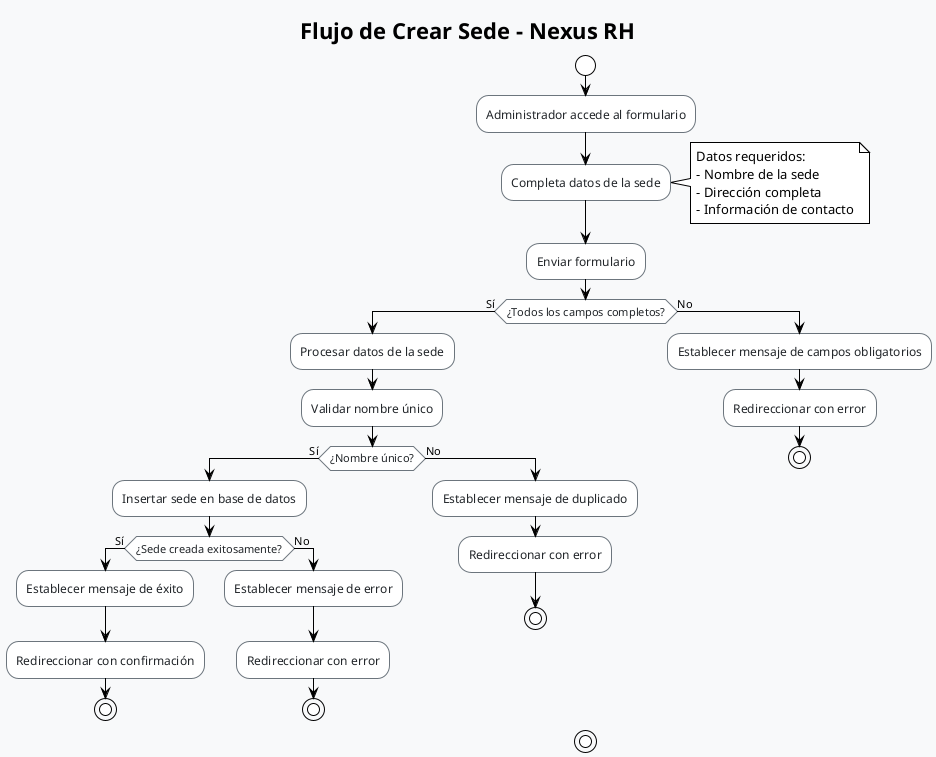 @startuml "Nexus RH - Flujo de Crear Sede"
!theme plain
skinparam backgroundColor #F8F9FA
skinparam activity {
    BackgroundColor #FFFFFF
    BorderColor #6c757d
    FontColor #212529
}
skinparam diamond {
    BackgroundColor #FFF3CD
    BorderColor #FFC107
    FontColor #856404
}
skinparam start {
    BackgroundColor #D4EDDA
    BorderColor #28A745
    FontColor #155724
}
skinparam stop {
    BackgroundColor #F8D7DA
    BorderColor #DC3545
    FontColor #721C24
}

title "Flujo de Crear Sede - Nexus RH"

start

:Administrador accede al formulario;

:Completa datos de la sede;

note right
Datos requeridos:
- Nombre de la sede
- Dirección completa
- Información de contacto
end note

:Enviar formulario;

if (¿Todos los campos completos?) then (Sí)
    :Procesar datos de la sede;
    :Validar nombre único;
    
    if (¿Nombre único?) then (Sí)
        :Insertar sede en base de datos;
        
        if (¿Sede creada exitosamente?) then (Sí)
            :Establecer mensaje de éxito;
            :Redireccionar con confirmación;
            stop
        else (No)
            :Establecer mensaje de error;
            :Redireccionar con error;
            stop
        endif
    else (No)
        :Establecer mensaje de duplicado;
        :Redireccionar con error;
        stop
    endif
else (No)
    :Establecer mensaje de campos obligatorios;
    :Redireccionar con error;
    stop
endif

stop

@enduml 